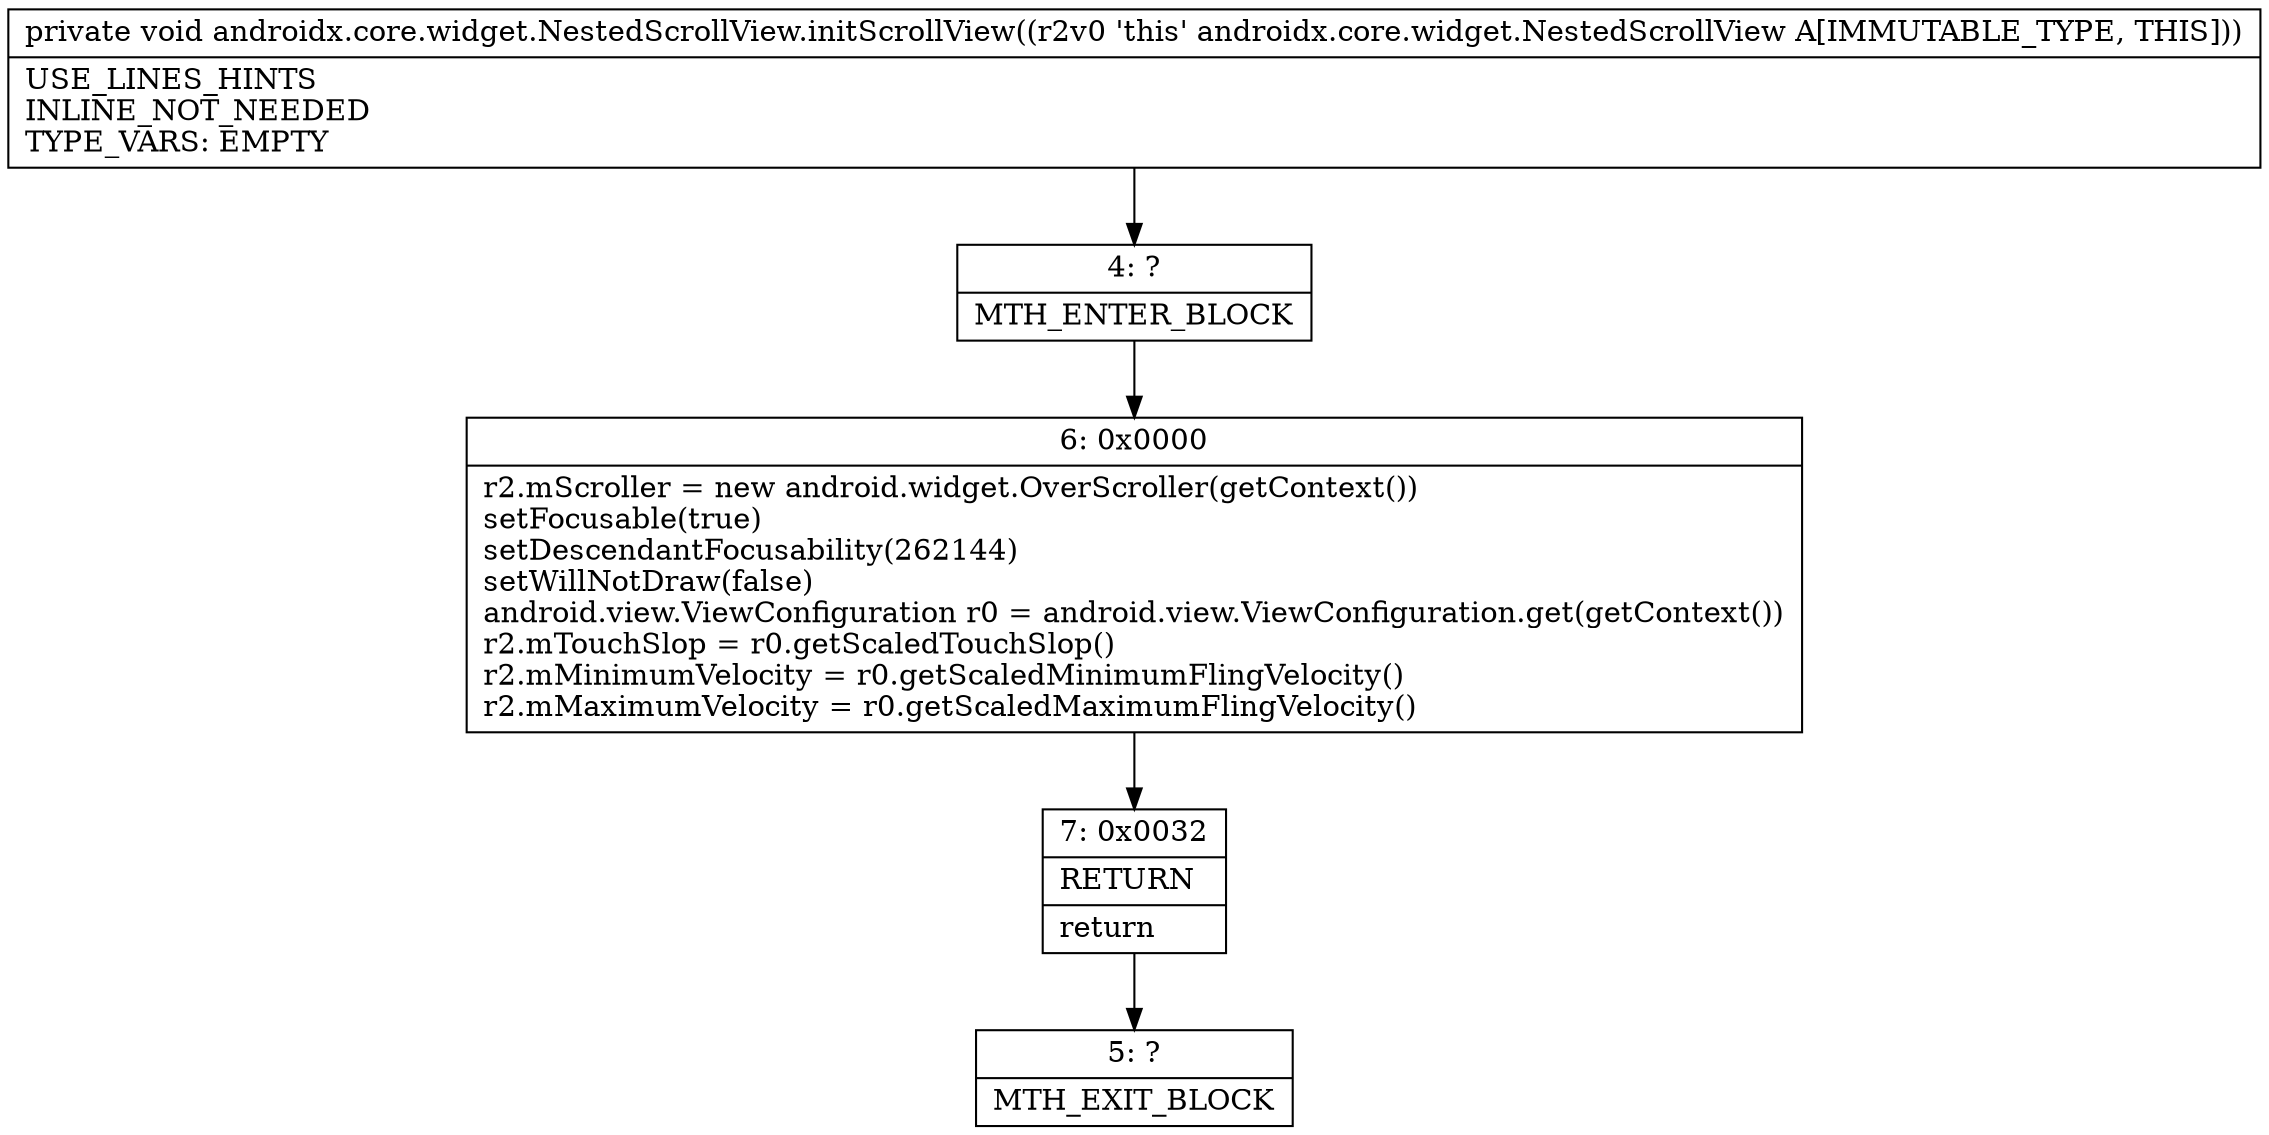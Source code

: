 digraph "CFG forandroidx.core.widget.NestedScrollView.initScrollView()V" {
Node_4 [shape=record,label="{4\:\ ?|MTH_ENTER_BLOCK\l}"];
Node_6 [shape=record,label="{6\:\ 0x0000|r2.mScroller = new android.widget.OverScroller(getContext())\lsetFocusable(true)\lsetDescendantFocusability(262144)\lsetWillNotDraw(false)\landroid.view.ViewConfiguration r0 = android.view.ViewConfiguration.get(getContext())\lr2.mTouchSlop = r0.getScaledTouchSlop()\lr2.mMinimumVelocity = r0.getScaledMinimumFlingVelocity()\lr2.mMaximumVelocity = r0.getScaledMaximumFlingVelocity()\l}"];
Node_7 [shape=record,label="{7\:\ 0x0032|RETURN\l|return\l}"];
Node_5 [shape=record,label="{5\:\ ?|MTH_EXIT_BLOCK\l}"];
MethodNode[shape=record,label="{private void androidx.core.widget.NestedScrollView.initScrollView((r2v0 'this' androidx.core.widget.NestedScrollView A[IMMUTABLE_TYPE, THIS]))  | USE_LINES_HINTS\lINLINE_NOT_NEEDED\lTYPE_VARS: EMPTY\l}"];
MethodNode -> Node_4;Node_4 -> Node_6;
Node_6 -> Node_7;
Node_7 -> Node_5;
}

